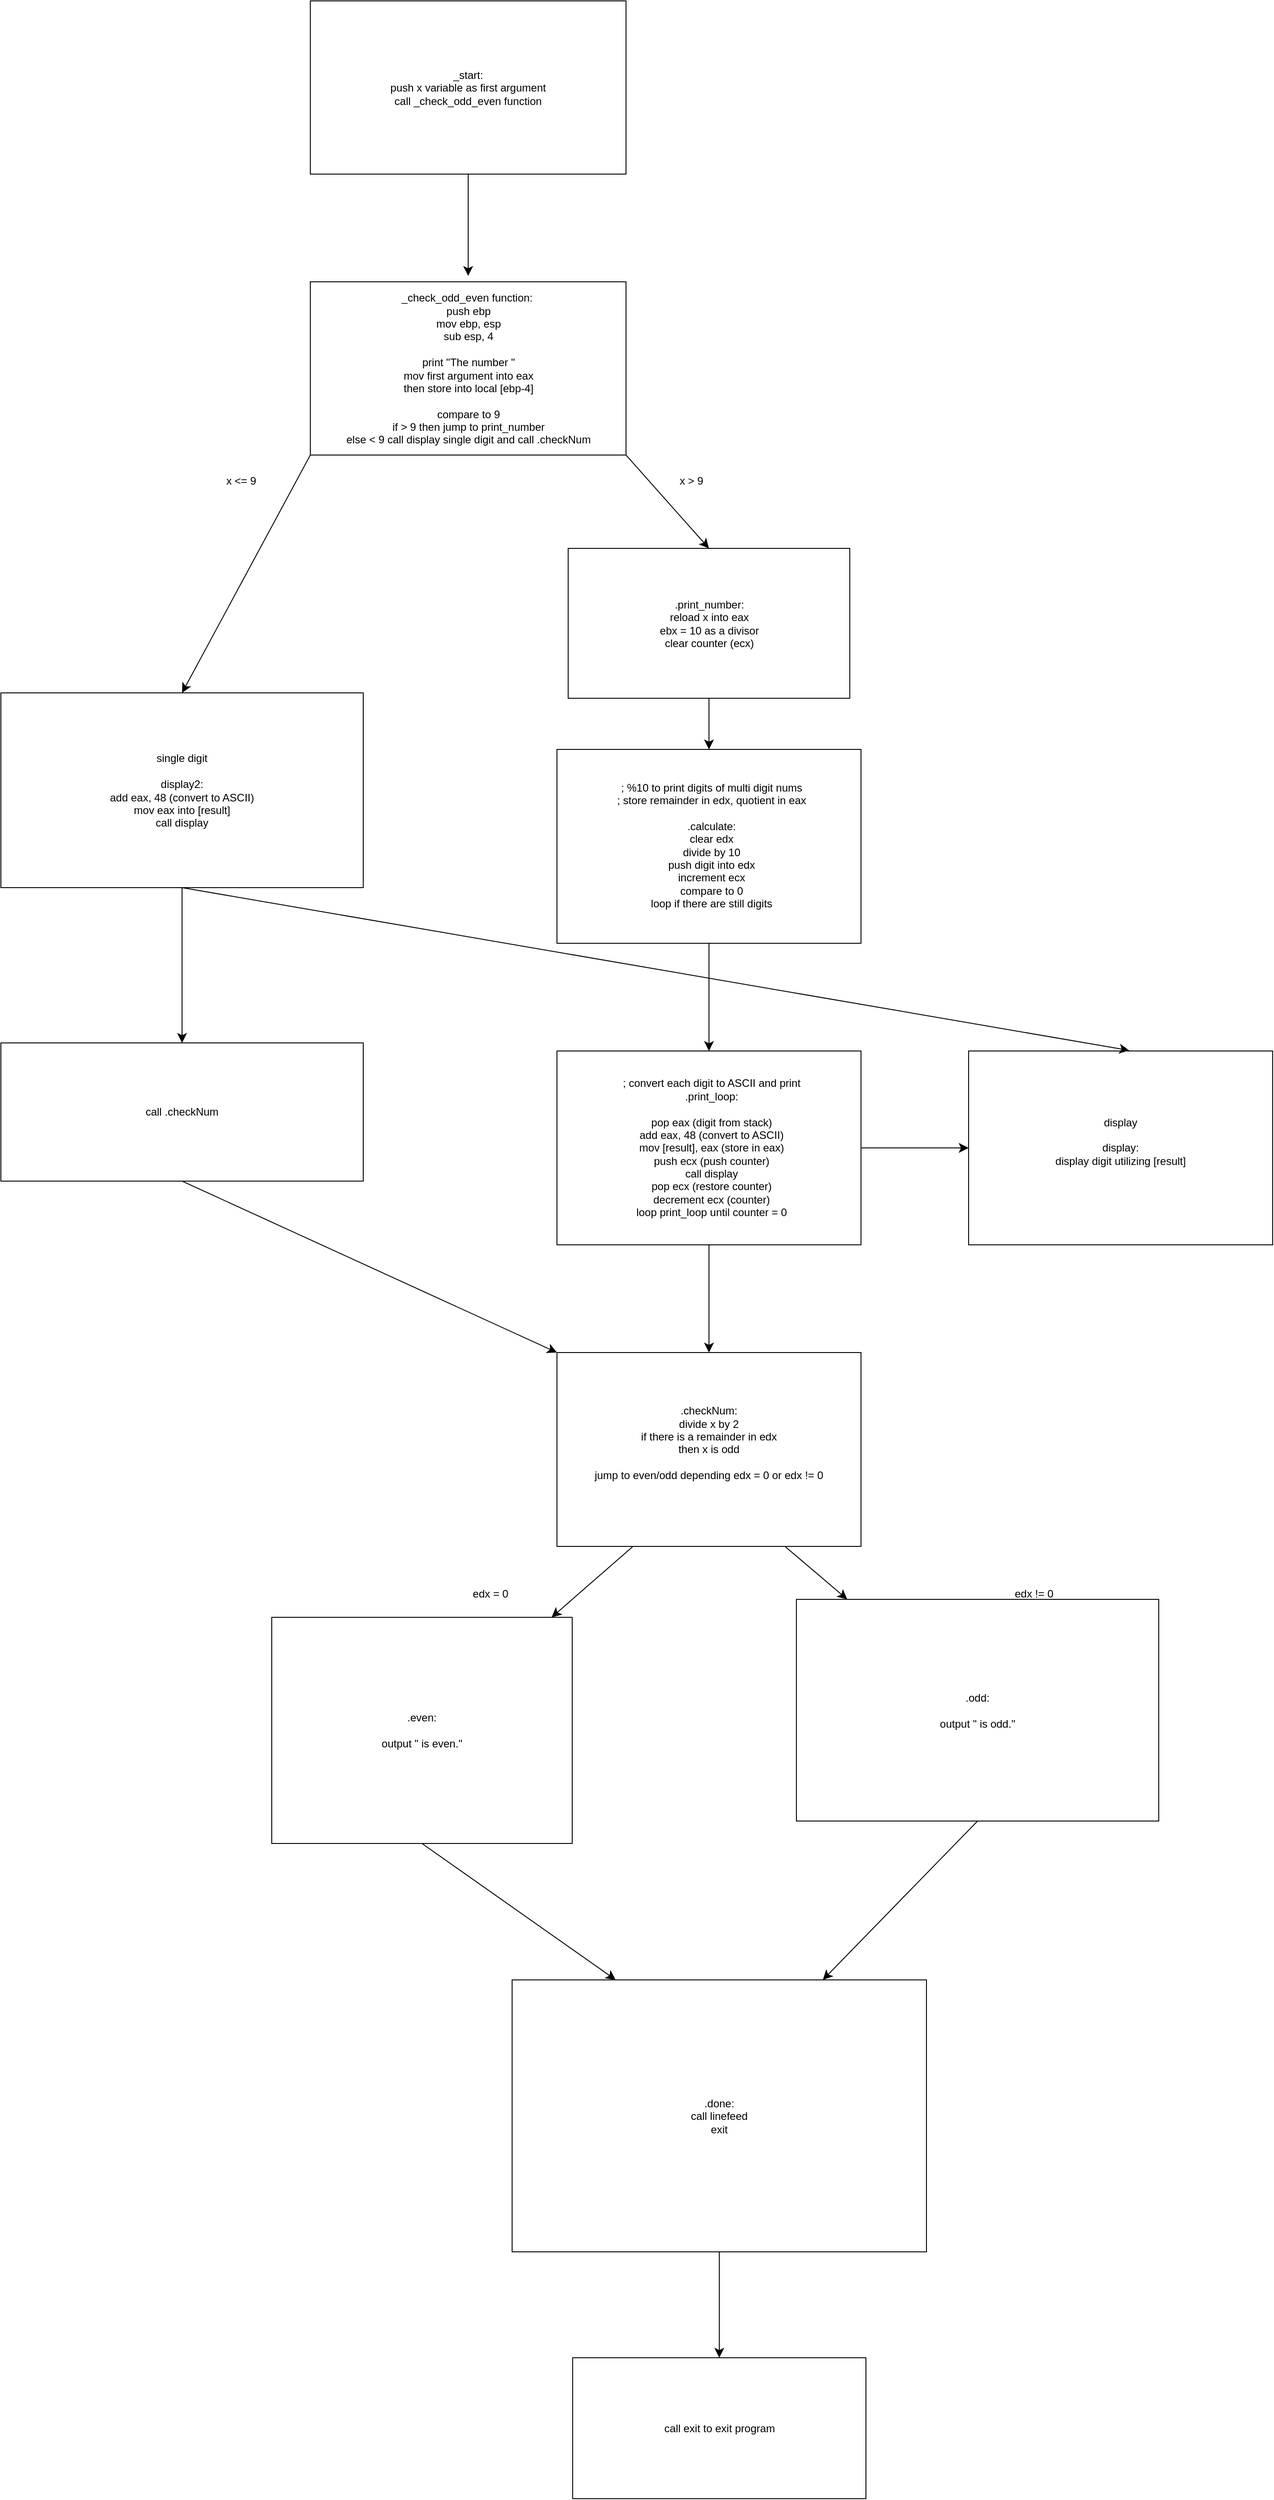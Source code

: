 <mxfile version="26.2.15">
  <diagram name="Page-1" id="PnD9z_b2kLcHyU5C59J6">
    <mxGraphModel dx="4083" dy="2810" grid="0" gridSize="10" guides="1" tooltips="1" connect="1" arrows="1" fold="1" page="0" pageScale="1" pageWidth="850" pageHeight="1100" math="0" shadow="0">
      <root>
        <mxCell id="0" />
        <mxCell id="1" parent="0" />
        <mxCell id="tD2wnzOYwihvBfpT3VRt-4" style="edgeStyle=none;curved=1;rounded=0;orthogonalLoop=1;jettySize=auto;html=1;exitX=0;exitY=1;exitDx=0;exitDy=0;fontSize=12;startSize=8;endSize=8;entryX=0.5;entryY=0;entryDx=0;entryDy=0;" edge="1" parent="1" source="tD2wnzOYwihvBfpT3VRt-1" target="tD2wnzOYwihvBfpT3VRt-43">
          <mxGeometry relative="1" as="geometry">
            <mxPoint x="-109.526" y="95.053" as="targetPoint" />
          </mxGeometry>
        </mxCell>
        <mxCell id="tD2wnzOYwihvBfpT3VRt-5" style="edgeStyle=none;curved=1;rounded=0;orthogonalLoop=1;jettySize=auto;html=1;exitX=1;exitY=1;exitDx=0;exitDy=0;fontSize=12;startSize=8;endSize=8;entryX=0.5;entryY=0;entryDx=0;entryDy=0;" edge="1" parent="1" source="tD2wnzOYwihvBfpT3VRt-1" target="tD2wnzOYwihvBfpT3VRt-9">
          <mxGeometry relative="1" as="geometry">
            <mxPoint x="383.869" y="88.003" as="targetPoint" />
          </mxGeometry>
        </mxCell>
        <mxCell id="tD2wnzOYwihvBfpT3VRt-1" value="" style="rounded=0;whiteSpace=wrap;html=1;" vertex="1" parent="1">
          <mxGeometry x="-33" y="-201" width="352" height="193" as="geometry" />
        </mxCell>
        <mxCell id="tD2wnzOYwihvBfpT3VRt-3" value="_check_odd_even function:&amp;nbsp;&lt;div&gt;push ebp&lt;/div&gt;&lt;div&gt;mov ebp, esp&lt;/div&gt;&lt;div&gt;sub esp, 4&lt;/div&gt;&lt;div&gt;&lt;br&gt;&lt;/div&gt;&lt;div&gt;print &quot;The number &quot;&lt;/div&gt;&lt;div&gt;mov first argument into eax&lt;br&gt;then store into local [ebp-4]&lt;/div&gt;&lt;div&gt;&lt;br&gt;&lt;/div&gt;&lt;div&gt;compare to 9&lt;/div&gt;&lt;div&gt;if &amp;gt; 9 then jump to print_number&lt;br&gt;else &amp;lt; 9 call display single digit and call .checkNum&lt;/div&gt;" style="text;html=1;align=center;verticalAlign=middle;whiteSpace=wrap;rounded=0;" vertex="1" parent="1">
          <mxGeometry x="-22.25" y="-175" width="330.5" height="141" as="geometry" />
        </mxCell>
        <mxCell id="tD2wnzOYwihvBfpT3VRt-7" value="x &amp;lt;= 9" style="text;html=1;align=center;verticalAlign=middle;whiteSpace=wrap;rounded=0;" vertex="1" parent="1">
          <mxGeometry x="-140" y="6" width="60" height="30" as="geometry" />
        </mxCell>
        <mxCell id="tD2wnzOYwihvBfpT3VRt-8" value="x &amp;gt; 9" style="text;html=1;align=center;verticalAlign=middle;whiteSpace=wrap;rounded=0;" vertex="1" parent="1">
          <mxGeometry x="362" y="6" width="60" height="30" as="geometry" />
        </mxCell>
        <mxCell id="tD2wnzOYwihvBfpT3VRt-25" style="edgeStyle=none;curved=1;rounded=0;orthogonalLoop=1;jettySize=auto;html=1;exitX=0.5;exitY=1;exitDx=0;exitDy=0;entryX=0.5;entryY=0;entryDx=0;entryDy=0;fontSize=12;startSize=8;endSize=8;" edge="1" parent="1" source="tD2wnzOYwihvBfpT3VRt-9" target="tD2wnzOYwihvBfpT3VRt-14">
          <mxGeometry relative="1" as="geometry" />
        </mxCell>
        <mxCell id="tD2wnzOYwihvBfpT3VRt-9" value="" style="rounded=0;whiteSpace=wrap;html=1;" vertex="1" parent="1">
          <mxGeometry x="254.5" y="96" width="314" height="167" as="geometry" />
        </mxCell>
        <mxCell id="tD2wnzOYwihvBfpT3VRt-10" value=".print_number:&lt;br&gt;reload x into eax&lt;div&gt;ebx = 10 as a divisor&lt;/div&gt;&lt;div&gt;clear counter (ecx)&lt;/div&gt;" style="text;html=1;align=center;verticalAlign=middle;whiteSpace=wrap;rounded=0;" vertex="1" parent="1">
          <mxGeometry x="280.5" y="118.5" width="262" height="122" as="geometry" />
        </mxCell>
        <mxCell id="tD2wnzOYwihvBfpT3VRt-18" value="" style="edgeStyle=none;curved=1;rounded=0;orthogonalLoop=1;jettySize=auto;html=1;fontSize=12;startSize=8;endSize=8;" edge="1" parent="1" source="tD2wnzOYwihvBfpT3VRt-14" target="tD2wnzOYwihvBfpT3VRt-17">
          <mxGeometry relative="1" as="geometry" />
        </mxCell>
        <mxCell id="tD2wnzOYwihvBfpT3VRt-14" value="" style="whiteSpace=wrap;html=1;" vertex="1" parent="1">
          <mxGeometry x="242" y="320" width="339" height="216" as="geometry" />
        </mxCell>
        <mxCell id="tD2wnzOYwihvBfpT3VRt-15" value="&lt;div&gt;; %10 to print digits of multi digit nums&lt;/div&gt;&lt;div&gt;; store remainder in edx, quotient in eax&lt;/div&gt;&lt;div&gt;&lt;br&gt;&lt;/div&gt;.calculate:&lt;div&gt;clear edx&lt;/div&gt;&lt;div&gt;divide by 10&lt;/div&gt;&lt;div&gt;push digit into edx&lt;/div&gt;&lt;div&gt;increment ecx&lt;/div&gt;&lt;div&gt;compare to 0&lt;/div&gt;&lt;div&gt;loop if there are still digits&lt;/div&gt;" style="text;html=1;align=center;verticalAlign=middle;whiteSpace=wrap;rounded=0;" vertex="1" parent="1">
          <mxGeometry x="268.5" y="340" width="291" height="174" as="geometry" />
        </mxCell>
        <mxCell id="tD2wnzOYwihvBfpT3VRt-29" value="" style="edgeStyle=none;curved=1;rounded=0;orthogonalLoop=1;jettySize=auto;html=1;fontSize=12;startSize=8;endSize=8;" edge="1" parent="1" source="tD2wnzOYwihvBfpT3VRt-17" target="tD2wnzOYwihvBfpT3VRt-28">
          <mxGeometry relative="1" as="geometry" />
        </mxCell>
        <mxCell id="tD2wnzOYwihvBfpT3VRt-31" value="" style="edgeStyle=none;curved=1;rounded=0;orthogonalLoop=1;jettySize=auto;html=1;fontSize=12;startSize=8;endSize=8;" edge="1" parent="1" source="tD2wnzOYwihvBfpT3VRt-17" target="tD2wnzOYwihvBfpT3VRt-30">
          <mxGeometry relative="1" as="geometry" />
        </mxCell>
        <mxCell id="tD2wnzOYwihvBfpT3VRt-17" value="" style="whiteSpace=wrap;html=1;" vertex="1" parent="1">
          <mxGeometry x="242" y="656" width="339" height="216" as="geometry" />
        </mxCell>
        <mxCell id="tD2wnzOYwihvBfpT3VRt-23" style="edgeStyle=none;curved=1;rounded=0;orthogonalLoop=1;jettySize=auto;html=1;fontSize=12;startSize=8;endSize=8;" edge="1" parent="1" source="tD2wnzOYwihvBfpT3VRt-19">
          <mxGeometry relative="1" as="geometry">
            <mxPoint x="143" y="-207.571" as="targetPoint" />
          </mxGeometry>
        </mxCell>
        <mxCell id="tD2wnzOYwihvBfpT3VRt-19" value="_start:&lt;div&gt;push x variable as first argument&lt;/div&gt;&lt;div&gt;call _check_odd_even function&lt;br&gt;&lt;/div&gt;" style="rounded=0;whiteSpace=wrap;html=1;" vertex="1" parent="1">
          <mxGeometry x="-33" y="-514" width="352" height="193" as="geometry" />
        </mxCell>
        <mxCell id="tD2wnzOYwihvBfpT3VRt-22" value="&lt;div&gt;; convert each digit to ASCII and print&lt;/div&gt;.print_loop:&lt;div&gt;&lt;br&gt;&lt;/div&gt;&lt;div&gt;pop eax (digit from stack)&lt;/div&gt;&lt;div&gt;add eax, 48 (convert to ASCII)&lt;/div&gt;&lt;div&gt;mov [result], eax (store in eax)&lt;/div&gt;&lt;div&gt;push ecx (push counter)&lt;/div&gt;&lt;div&gt;call display&lt;br&gt;pop ecx (restore counter)&lt;/div&gt;&lt;div&gt;decrement ecx (counter)&lt;/div&gt;&lt;div&gt;loop print_loop until counter = 0&lt;/div&gt;" style="text;html=1;align=center;verticalAlign=middle;whiteSpace=wrap;rounded=0;" vertex="1" parent="1">
          <mxGeometry x="268.5" y="677" width="291" height="174" as="geometry" />
        </mxCell>
        <mxCell id="tD2wnzOYwihvBfpT3VRt-28" value="&lt;div&gt;display&lt;/div&gt;&lt;div&gt;&lt;br&gt;&lt;/div&gt;display:&lt;div&gt;display digit utilizing [result]&lt;br&gt;&lt;div&gt;&lt;br&gt;&lt;/div&gt;&lt;/div&gt;" style="whiteSpace=wrap;html=1;" vertex="1" parent="1">
          <mxGeometry x="701" y="656" width="339" height="216" as="geometry" />
        </mxCell>
        <mxCell id="tD2wnzOYwihvBfpT3VRt-32" style="edgeStyle=none;curved=1;rounded=0;orthogonalLoop=1;jettySize=auto;html=1;exitX=0.25;exitY=1;exitDx=0;exitDy=0;fontSize=12;startSize=8;endSize=8;" edge="1" parent="1" source="tD2wnzOYwihvBfpT3VRt-30" target="tD2wnzOYwihvBfpT3VRt-34">
          <mxGeometry relative="1" as="geometry">
            <mxPoint x="211" y="1330" as="targetPoint" />
          </mxGeometry>
        </mxCell>
        <mxCell id="tD2wnzOYwihvBfpT3VRt-33" style="edgeStyle=none;curved=1;rounded=0;orthogonalLoop=1;jettySize=auto;html=1;exitX=0.75;exitY=1;exitDx=0;exitDy=0;fontSize=12;startSize=8;endSize=8;" edge="1" parent="1" source="tD2wnzOYwihvBfpT3VRt-30" target="tD2wnzOYwihvBfpT3VRt-36">
          <mxGeometry relative="1" as="geometry">
            <mxPoint x="622" y="1327" as="targetPoint" />
          </mxGeometry>
        </mxCell>
        <mxCell id="tD2wnzOYwihvBfpT3VRt-30" value=".checkNum:&lt;div&gt;divide x by 2&lt;/div&gt;&lt;div&gt;if there is a remainder in edx&lt;/div&gt;&lt;div&gt;then x is odd&lt;/div&gt;&lt;div&gt;&lt;br&gt;&lt;/div&gt;&lt;div&gt;jump to even/odd depending edx = 0 or edx != 0&lt;/div&gt;&lt;div&gt;&lt;br&gt;&lt;/div&gt;" style="whiteSpace=wrap;html=1;" vertex="1" parent="1">
          <mxGeometry x="242" y="992" width="339" height="216" as="geometry" />
        </mxCell>
        <mxCell id="tD2wnzOYwihvBfpT3VRt-39" style="edgeStyle=none;curved=1;rounded=0;orthogonalLoop=1;jettySize=auto;html=1;exitX=0.5;exitY=1;exitDx=0;exitDy=0;fontSize=12;startSize=8;endSize=8;entryX=0.25;entryY=0;entryDx=0;entryDy=0;" edge="1" parent="1" source="tD2wnzOYwihvBfpT3VRt-34" target="tD2wnzOYwihvBfpT3VRt-41">
          <mxGeometry relative="1" as="geometry">
            <mxPoint x="393.556" y="1697.556" as="targetPoint" />
          </mxGeometry>
        </mxCell>
        <mxCell id="tD2wnzOYwihvBfpT3VRt-34" value=".even:&lt;div&gt;&lt;br&gt;&lt;/div&gt;&lt;div&gt;output &quot; is even.&quot;&lt;/div&gt;" style="rounded=0;whiteSpace=wrap;html=1;" vertex="1" parent="1">
          <mxGeometry x="-76" y="1287" width="335" height="252" as="geometry" />
        </mxCell>
        <mxCell id="tD2wnzOYwihvBfpT3VRt-40" style="edgeStyle=none;curved=1;rounded=0;orthogonalLoop=1;jettySize=auto;html=1;exitX=0.5;exitY=1;exitDx=0;exitDy=0;fontSize=12;startSize=8;endSize=8;entryX=0.75;entryY=0;entryDx=0;entryDy=0;" edge="1" parent="1" source="tD2wnzOYwihvBfpT3VRt-36" target="tD2wnzOYwihvBfpT3VRt-41">
          <mxGeometry relative="1" as="geometry">
            <mxPoint x="392.444" y="1696.444" as="targetPoint" />
          </mxGeometry>
        </mxCell>
        <mxCell id="tD2wnzOYwihvBfpT3VRt-36" value=".odd:&lt;br&gt;&lt;br&gt;output &quot; is odd.&quot;" style="rounded=0;whiteSpace=wrap;html=1;" vertex="1" parent="1">
          <mxGeometry x="509" y="1267" width="404" height="247" as="geometry" />
        </mxCell>
        <mxCell id="tD2wnzOYwihvBfpT3VRt-37" value="edx = 0" style="text;html=1;align=center;verticalAlign=middle;whiteSpace=wrap;rounded=0;" vertex="1" parent="1">
          <mxGeometry x="138" y="1246" width="60" height="30" as="geometry" />
        </mxCell>
        <mxCell id="tD2wnzOYwihvBfpT3VRt-38" value="edx != 0" style="text;html=1;align=center;verticalAlign=middle;whiteSpace=wrap;rounded=0;" vertex="1" parent="1">
          <mxGeometry x="744" y="1246" width="60" height="30" as="geometry" />
        </mxCell>
        <mxCell id="tD2wnzOYwihvBfpT3VRt-51" value="" style="edgeStyle=none;curved=1;rounded=0;orthogonalLoop=1;jettySize=auto;html=1;fontSize=12;startSize=8;endSize=8;" edge="1" parent="1" source="tD2wnzOYwihvBfpT3VRt-41" target="tD2wnzOYwihvBfpT3VRt-50">
          <mxGeometry relative="1" as="geometry" />
        </mxCell>
        <mxCell id="tD2wnzOYwihvBfpT3VRt-41" value=".done:&lt;div&gt;call linefeed&lt;/div&gt;&lt;div&gt;exit&lt;/div&gt;" style="rounded=0;whiteSpace=wrap;html=1;" vertex="1" parent="1">
          <mxGeometry x="192" y="1691" width="462" height="303" as="geometry" />
        </mxCell>
        <mxCell id="tD2wnzOYwihvBfpT3VRt-45" style="edgeStyle=none;curved=1;rounded=0;orthogonalLoop=1;jettySize=auto;html=1;exitX=0.5;exitY=1;exitDx=0;exitDy=0;fontSize=12;startSize=8;endSize=8;entryX=0.528;entryY=-0.003;entryDx=0;entryDy=0;entryPerimeter=0;" edge="1" parent="1" source="tD2wnzOYwihvBfpT3VRt-43" target="tD2wnzOYwihvBfpT3VRt-28">
          <mxGeometry relative="1" as="geometry">
            <mxPoint x="47" y="697" as="targetPoint" />
          </mxGeometry>
        </mxCell>
        <mxCell id="tD2wnzOYwihvBfpT3VRt-47" value="" style="edgeStyle=none;curved=1;rounded=0;orthogonalLoop=1;jettySize=auto;html=1;fontSize=12;startSize=8;endSize=8;" edge="1" parent="1" source="tD2wnzOYwihvBfpT3VRt-43" target="tD2wnzOYwihvBfpT3VRt-46">
          <mxGeometry relative="1" as="geometry" />
        </mxCell>
        <mxCell id="tD2wnzOYwihvBfpT3VRt-43" value="&lt;div&gt;single digit&lt;/div&gt;&lt;div&gt;&lt;br&gt;&lt;/div&gt;display2:&lt;br&gt;add eax, 48 (convert to ASCII)&lt;div&gt;mov eax into [result]&lt;/div&gt;&lt;div&gt;call display&lt;/div&gt;" style="rounded=0;whiteSpace=wrap;html=1;" vertex="1" parent="1">
          <mxGeometry x="-378" y="257" width="404" height="217" as="geometry" />
        </mxCell>
        <mxCell id="tD2wnzOYwihvBfpT3VRt-48" style="edgeStyle=none;curved=1;rounded=0;orthogonalLoop=1;jettySize=auto;html=1;exitX=0.5;exitY=1;exitDx=0;exitDy=0;entryX=0;entryY=0;entryDx=0;entryDy=0;fontSize=12;startSize=8;endSize=8;" edge="1" parent="1" source="tD2wnzOYwihvBfpT3VRt-46" target="tD2wnzOYwihvBfpT3VRt-30">
          <mxGeometry relative="1" as="geometry" />
        </mxCell>
        <mxCell id="tD2wnzOYwihvBfpT3VRt-46" value="call .checkNum" style="rounded=0;whiteSpace=wrap;html=1;" vertex="1" parent="1">
          <mxGeometry x="-378" y="647" width="404" height="154" as="geometry" />
        </mxCell>
        <mxCell id="tD2wnzOYwihvBfpT3VRt-50" value="call exit to exit program" style="rounded=0;whiteSpace=wrap;html=1;" vertex="1" parent="1">
          <mxGeometry x="259.5" y="2112" width="327" height="157" as="geometry" />
        </mxCell>
      </root>
    </mxGraphModel>
  </diagram>
</mxfile>
